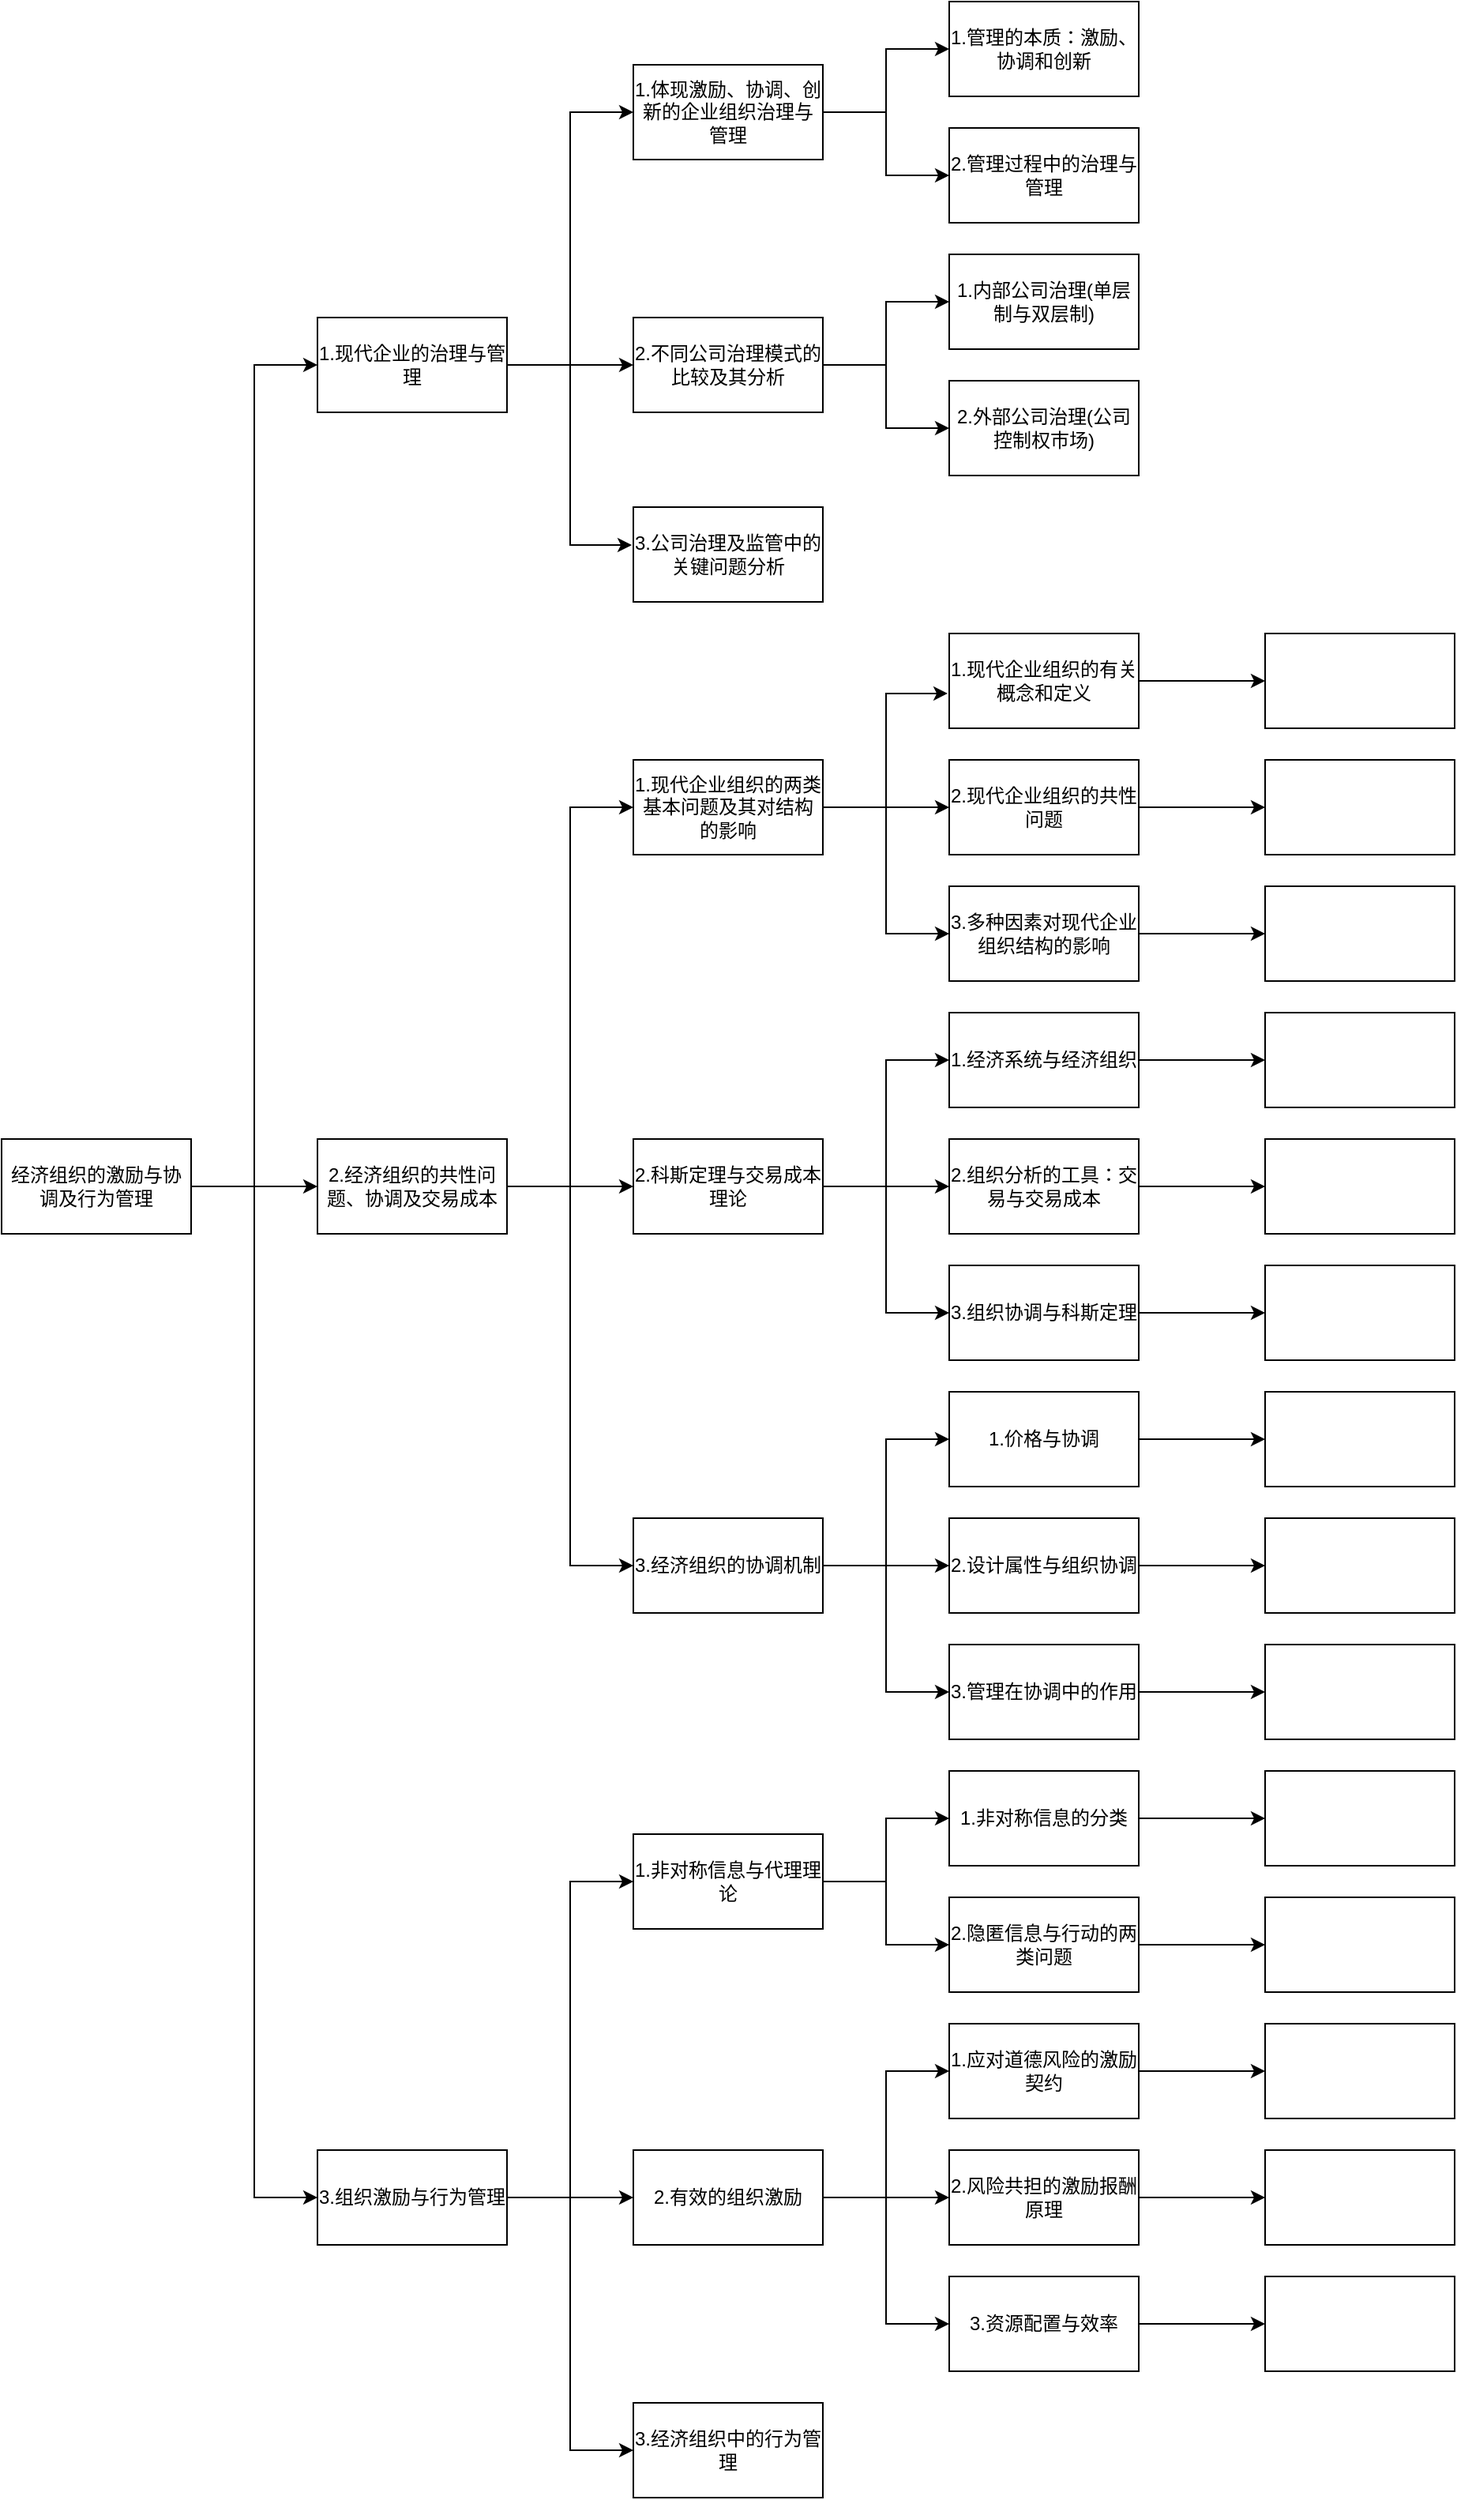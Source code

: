 <mxfile version="22.1.11" type="device">
  <diagram name="第 1 页" id="JSEcgm0eD28KysyjOBzH">
    <mxGraphModel dx="954" dy="589" grid="1" gridSize="10" guides="1" tooltips="1" connect="1" arrows="1" fold="1" page="1" pageScale="1" pageWidth="827" pageHeight="1169" math="0" shadow="0">
      <root>
        <mxCell id="0" />
        <mxCell id="1" parent="0" />
        <mxCell id="j2N2jXN-DaJN0KaIv5jV-7" style="edgeStyle=orthogonalEdgeStyle;rounded=0;orthogonalLoop=1;jettySize=auto;html=1;entryX=0;entryY=0.5;entryDx=0;entryDy=0;" parent="1" source="j2N2jXN-DaJN0KaIv5jV-1" target="j2N2jXN-DaJN0KaIv5jV-4" edge="1">
          <mxGeometry relative="1" as="geometry" />
        </mxCell>
        <mxCell id="j2N2jXN-DaJN0KaIv5jV-8" style="edgeStyle=orthogonalEdgeStyle;rounded=0;orthogonalLoop=1;jettySize=auto;html=1;entryX=0;entryY=0.5;entryDx=0;entryDy=0;" parent="1" source="j2N2jXN-DaJN0KaIv5jV-1" target="j2N2jXN-DaJN0KaIv5jV-3" edge="1">
          <mxGeometry relative="1" as="geometry" />
        </mxCell>
        <mxCell id="j2N2jXN-DaJN0KaIv5jV-9" style="edgeStyle=orthogonalEdgeStyle;rounded=0;orthogonalLoop=1;jettySize=auto;html=1;entryX=0;entryY=0.5;entryDx=0;entryDy=0;" parent="1" source="j2N2jXN-DaJN0KaIv5jV-1" target="j2N2jXN-DaJN0KaIv5jV-2" edge="1">
          <mxGeometry relative="1" as="geometry" />
        </mxCell>
        <mxCell id="j2N2jXN-DaJN0KaIv5jV-1" value="经济组织的激励与协调及行为管理" style="rounded=0;whiteSpace=wrap;html=1;" parent="1" vertex="1">
          <mxGeometry x="40" y="800" width="120" height="60" as="geometry" />
        </mxCell>
        <mxCell id="j2N2jXN-DaJN0KaIv5jV-32" value="" style="edgeStyle=orthogonalEdgeStyle;rounded=0;orthogonalLoop=1;jettySize=auto;html=1;entryX=0;entryY=0.5;entryDx=0;entryDy=0;" parent="1" source="j2N2jXN-DaJN0KaIv5jV-2" target="j2N2jXN-DaJN0KaIv5jV-31" edge="1">
          <mxGeometry relative="1" as="geometry" />
        </mxCell>
        <mxCell id="j2N2jXN-DaJN0KaIv5jV-35" style="edgeStyle=orthogonalEdgeStyle;rounded=0;orthogonalLoop=1;jettySize=auto;html=1;entryX=0;entryY=0.5;entryDx=0;entryDy=0;" parent="1" source="j2N2jXN-DaJN0KaIv5jV-2" target="j2N2jXN-DaJN0KaIv5jV-33" edge="1">
          <mxGeometry relative="1" as="geometry" />
        </mxCell>
        <mxCell id="j2N2jXN-DaJN0KaIv5jV-36" style="edgeStyle=orthogonalEdgeStyle;rounded=0;orthogonalLoop=1;jettySize=auto;html=1;entryX=0;entryY=0.5;entryDx=0;entryDy=0;" parent="1" source="j2N2jXN-DaJN0KaIv5jV-2" target="j2N2jXN-DaJN0KaIv5jV-34" edge="1">
          <mxGeometry relative="1" as="geometry" />
        </mxCell>
        <mxCell id="j2N2jXN-DaJN0KaIv5jV-2" value="3.组织激励与行为管理" style="rounded=0;whiteSpace=wrap;html=1;" parent="1" vertex="1">
          <mxGeometry x="240" y="1440" width="120" height="60" as="geometry" />
        </mxCell>
        <mxCell id="j2N2jXN-DaJN0KaIv5jV-22" value="" style="edgeStyle=orthogonalEdgeStyle;rounded=0;orthogonalLoop=1;jettySize=auto;html=1;entryX=0;entryY=0.5;entryDx=0;entryDy=0;" parent="1" source="j2N2jXN-DaJN0KaIv5jV-3" target="j2N2jXN-DaJN0KaIv5jV-21" edge="1">
          <mxGeometry relative="1" as="geometry" />
        </mxCell>
        <mxCell id="j2N2jXN-DaJN0KaIv5jV-25" style="edgeStyle=orthogonalEdgeStyle;rounded=0;orthogonalLoop=1;jettySize=auto;html=1;entryX=0;entryY=0.5;entryDx=0;entryDy=0;" parent="1" source="j2N2jXN-DaJN0KaIv5jV-3" target="j2N2jXN-DaJN0KaIv5jV-23" edge="1">
          <mxGeometry relative="1" as="geometry" />
        </mxCell>
        <mxCell id="j2N2jXN-DaJN0KaIv5jV-26" style="edgeStyle=orthogonalEdgeStyle;rounded=0;orthogonalLoop=1;jettySize=auto;html=1;entryX=0;entryY=0.5;entryDx=0;entryDy=0;" parent="1" source="j2N2jXN-DaJN0KaIv5jV-3" target="j2N2jXN-DaJN0KaIv5jV-24" edge="1">
          <mxGeometry relative="1" as="geometry" />
        </mxCell>
        <mxCell id="j2N2jXN-DaJN0KaIv5jV-3" value="2.经济组织的共性问题、协调及交易成本" style="rounded=0;whiteSpace=wrap;html=1;" parent="1" vertex="1">
          <mxGeometry x="240" y="800" width="120" height="60" as="geometry" />
        </mxCell>
        <mxCell id="j2N2jXN-DaJN0KaIv5jV-13" value="" style="edgeStyle=orthogonalEdgeStyle;rounded=0;orthogonalLoop=1;jettySize=auto;html=1;entryX=0;entryY=0.5;entryDx=0;entryDy=0;" parent="1" source="j2N2jXN-DaJN0KaIv5jV-4" target="j2N2jXN-DaJN0KaIv5jV-11" edge="1">
          <mxGeometry relative="1" as="geometry" />
        </mxCell>
        <mxCell id="j2N2jXN-DaJN0KaIv5jV-17" style="edgeStyle=orthogonalEdgeStyle;rounded=0;orthogonalLoop=1;jettySize=auto;html=1;entryX=0;entryY=0.5;entryDx=0;entryDy=0;" parent="1" source="j2N2jXN-DaJN0KaIv5jV-4" target="j2N2jXN-DaJN0KaIv5jV-15" edge="1">
          <mxGeometry relative="1" as="geometry" />
        </mxCell>
        <mxCell id="j2N2jXN-DaJN0KaIv5jV-18" style="edgeStyle=orthogonalEdgeStyle;rounded=0;orthogonalLoop=1;jettySize=auto;html=1;entryX=-0.008;entryY=0.4;entryDx=0;entryDy=0;entryPerimeter=0;" parent="1" source="j2N2jXN-DaJN0KaIv5jV-4" target="j2N2jXN-DaJN0KaIv5jV-14" edge="1">
          <mxGeometry relative="1" as="geometry" />
        </mxCell>
        <mxCell id="j2N2jXN-DaJN0KaIv5jV-4" value="1.现代企业的治理与管理" style="rounded=0;whiteSpace=wrap;html=1;" parent="1" vertex="1">
          <mxGeometry x="240" y="280" width="120" height="60" as="geometry" />
        </mxCell>
        <mxCell id="j2N2jXN-DaJN0KaIv5jV-20" value="" style="edgeStyle=orthogonalEdgeStyle;rounded=0;orthogonalLoop=1;jettySize=auto;html=1;" parent="1" source="j2N2jXN-DaJN0KaIv5jV-11" target="j2N2jXN-DaJN0KaIv5jV-19" edge="1">
          <mxGeometry relative="1" as="geometry" />
        </mxCell>
        <mxCell id="n-bE3N2WUdQPgE2fsLaj-2" style="edgeStyle=orthogonalEdgeStyle;rounded=0;orthogonalLoop=1;jettySize=auto;html=1;entryX=0;entryY=0.5;entryDx=0;entryDy=0;" parent="1" source="j2N2jXN-DaJN0KaIv5jV-11" target="n-bE3N2WUdQPgE2fsLaj-1" edge="1">
          <mxGeometry relative="1" as="geometry" />
        </mxCell>
        <mxCell id="j2N2jXN-DaJN0KaIv5jV-11" value="&lt;div&gt;1.体现激励、协调、创新的企业组织治理与管理&lt;/div&gt;" style="rounded=0;whiteSpace=wrap;html=1;" parent="1" vertex="1">
          <mxGeometry x="440" y="120" width="120" height="60" as="geometry" />
        </mxCell>
        <mxCell id="j2N2jXN-DaJN0KaIv5jV-14" value="3.公司治理及监管中的关键问题分析" style="rounded=0;whiteSpace=wrap;html=1;" parent="1" vertex="1">
          <mxGeometry x="440" y="400" width="120" height="60" as="geometry" />
        </mxCell>
        <mxCell id="n-bE3N2WUdQPgE2fsLaj-4" value="" style="edgeStyle=orthogonalEdgeStyle;rounded=0;orthogonalLoop=1;jettySize=auto;html=1;" parent="1" source="j2N2jXN-DaJN0KaIv5jV-15" target="n-bE3N2WUdQPgE2fsLaj-3" edge="1">
          <mxGeometry relative="1" as="geometry" />
        </mxCell>
        <mxCell id="n-bE3N2WUdQPgE2fsLaj-6" style="edgeStyle=orthogonalEdgeStyle;rounded=0;orthogonalLoop=1;jettySize=auto;html=1;entryX=0;entryY=0.5;entryDx=0;entryDy=0;" parent="1" source="j2N2jXN-DaJN0KaIv5jV-15" target="n-bE3N2WUdQPgE2fsLaj-5" edge="1">
          <mxGeometry relative="1" as="geometry" />
        </mxCell>
        <mxCell id="j2N2jXN-DaJN0KaIv5jV-15" value="2.不同公司治理模式的比较及其分析" style="rounded=0;whiteSpace=wrap;html=1;" parent="1" vertex="1">
          <mxGeometry x="440" y="280" width="120" height="60" as="geometry" />
        </mxCell>
        <mxCell id="j2N2jXN-DaJN0KaIv5jV-19" value="&lt;div&gt;1.管理的本质：激励、协调和创新&lt;/div&gt;" style="rounded=0;whiteSpace=wrap;html=1;" parent="1" vertex="1">
          <mxGeometry x="640" y="80" width="120" height="60" as="geometry" />
        </mxCell>
        <mxCell id="j2N2jXN-DaJN0KaIv5jV-28" value="" style="edgeStyle=orthogonalEdgeStyle;rounded=0;orthogonalLoop=1;jettySize=auto;html=1;entryX=-0.008;entryY=0.633;entryDx=0;entryDy=0;entryPerimeter=0;" parent="1" source="j2N2jXN-DaJN0KaIv5jV-21" target="j2N2jXN-DaJN0KaIv5jV-27" edge="1">
          <mxGeometry relative="1" as="geometry" />
        </mxCell>
        <mxCell id="n-bE3N2WUdQPgE2fsLaj-9" style="edgeStyle=orthogonalEdgeStyle;rounded=0;orthogonalLoop=1;jettySize=auto;html=1;entryX=0;entryY=0.5;entryDx=0;entryDy=0;" parent="1" source="j2N2jXN-DaJN0KaIv5jV-21" target="n-bE3N2WUdQPgE2fsLaj-8" edge="1">
          <mxGeometry relative="1" as="geometry" />
        </mxCell>
        <mxCell id="n-bE3N2WUdQPgE2fsLaj-10" style="edgeStyle=orthogonalEdgeStyle;rounded=0;orthogonalLoop=1;jettySize=auto;html=1;entryX=0;entryY=0.5;entryDx=0;entryDy=0;" parent="1" source="j2N2jXN-DaJN0KaIv5jV-21" target="n-bE3N2WUdQPgE2fsLaj-7" edge="1">
          <mxGeometry relative="1" as="geometry" />
        </mxCell>
        <mxCell id="j2N2jXN-DaJN0KaIv5jV-21" value="1.现代企业组织的两类基本问题及其对结构的影响" style="rounded=0;whiteSpace=wrap;html=1;" parent="1" vertex="1">
          <mxGeometry x="440" y="560" width="120" height="60" as="geometry" />
        </mxCell>
        <mxCell id="n-bE3N2WUdQPgE2fsLaj-18" value="" style="edgeStyle=orthogonalEdgeStyle;rounded=0;orthogonalLoop=1;jettySize=auto;html=1;entryX=0;entryY=0.5;entryDx=0;entryDy=0;" parent="1" source="j2N2jXN-DaJN0KaIv5jV-23" target="n-bE3N2WUdQPgE2fsLaj-17" edge="1">
          <mxGeometry relative="1" as="geometry" />
        </mxCell>
        <mxCell id="n-bE3N2WUdQPgE2fsLaj-21" style="edgeStyle=orthogonalEdgeStyle;rounded=0;orthogonalLoop=1;jettySize=auto;html=1;entryX=0;entryY=0.5;entryDx=0;entryDy=0;" parent="1" source="j2N2jXN-DaJN0KaIv5jV-23" target="n-bE3N2WUdQPgE2fsLaj-19" edge="1">
          <mxGeometry relative="1" as="geometry" />
        </mxCell>
        <mxCell id="n-bE3N2WUdQPgE2fsLaj-22" style="edgeStyle=orthogonalEdgeStyle;rounded=0;orthogonalLoop=1;jettySize=auto;html=1;entryX=0;entryY=0.5;entryDx=0;entryDy=0;" parent="1" source="j2N2jXN-DaJN0KaIv5jV-23" target="n-bE3N2WUdQPgE2fsLaj-20" edge="1">
          <mxGeometry relative="1" as="geometry" />
        </mxCell>
        <mxCell id="j2N2jXN-DaJN0KaIv5jV-23" value="2.科斯定理与交易成本理论" style="rounded=0;whiteSpace=wrap;html=1;" parent="1" vertex="1">
          <mxGeometry x="440" y="800" width="120" height="60" as="geometry" />
        </mxCell>
        <mxCell id="j2N2jXN-DaJN0KaIv5jV-30" value="" style="edgeStyle=orthogonalEdgeStyle;rounded=0;orthogonalLoop=1;jettySize=auto;html=1;entryX=0;entryY=0.5;entryDx=0;entryDy=0;" parent="1" source="j2N2jXN-DaJN0KaIv5jV-24" target="j2N2jXN-DaJN0KaIv5jV-29" edge="1">
          <mxGeometry relative="1" as="geometry" />
        </mxCell>
        <mxCell id="n-bE3N2WUdQPgE2fsLaj-31" style="edgeStyle=orthogonalEdgeStyle;rounded=0;orthogonalLoop=1;jettySize=auto;html=1;" parent="1" source="j2N2jXN-DaJN0KaIv5jV-24" target="n-bE3N2WUdQPgE2fsLaj-29" edge="1">
          <mxGeometry relative="1" as="geometry" />
        </mxCell>
        <mxCell id="n-bE3N2WUdQPgE2fsLaj-32" style="edgeStyle=orthogonalEdgeStyle;rounded=0;orthogonalLoop=1;jettySize=auto;html=1;entryX=0;entryY=0.5;entryDx=0;entryDy=0;" parent="1" source="j2N2jXN-DaJN0KaIv5jV-24" target="n-bE3N2WUdQPgE2fsLaj-30" edge="1">
          <mxGeometry relative="1" as="geometry" />
        </mxCell>
        <mxCell id="j2N2jXN-DaJN0KaIv5jV-24" value="3.经济组织的协调机制" style="rounded=0;whiteSpace=wrap;html=1;" parent="1" vertex="1">
          <mxGeometry x="440" y="1040" width="120" height="60" as="geometry" />
        </mxCell>
        <mxCell id="n-bE3N2WUdQPgE2fsLaj-12" value="" style="edgeStyle=orthogonalEdgeStyle;rounded=0;orthogonalLoop=1;jettySize=auto;html=1;" parent="1" source="j2N2jXN-DaJN0KaIv5jV-27" target="n-bE3N2WUdQPgE2fsLaj-11" edge="1">
          <mxGeometry relative="1" as="geometry" />
        </mxCell>
        <mxCell id="j2N2jXN-DaJN0KaIv5jV-27" value="1.现代企业组织的有关概念和定义" style="rounded=0;whiteSpace=wrap;html=1;" parent="1" vertex="1">
          <mxGeometry x="640" y="480" width="120" height="60" as="geometry" />
        </mxCell>
        <mxCell id="n-bE3N2WUdQPgE2fsLaj-34" value="" style="edgeStyle=orthogonalEdgeStyle;rounded=0;orthogonalLoop=1;jettySize=auto;html=1;" parent="1" source="j2N2jXN-DaJN0KaIv5jV-29" target="n-bE3N2WUdQPgE2fsLaj-33" edge="1">
          <mxGeometry relative="1" as="geometry" />
        </mxCell>
        <mxCell id="j2N2jXN-DaJN0KaIv5jV-29" value="1.价格与协调" style="rounded=0;whiteSpace=wrap;html=1;" parent="1" vertex="1">
          <mxGeometry x="640" y="960" width="120" height="60" as="geometry" />
        </mxCell>
        <mxCell id="n-bE3N2WUdQPgE2fsLaj-40" value="" style="edgeStyle=orthogonalEdgeStyle;rounded=0;orthogonalLoop=1;jettySize=auto;html=1;" parent="1" source="j2N2jXN-DaJN0KaIv5jV-31" target="n-bE3N2WUdQPgE2fsLaj-39" edge="1">
          <mxGeometry relative="1" as="geometry" />
        </mxCell>
        <mxCell id="n-bE3N2WUdQPgE2fsLaj-42" style="edgeStyle=orthogonalEdgeStyle;rounded=0;orthogonalLoop=1;jettySize=auto;html=1;" parent="1" source="j2N2jXN-DaJN0KaIv5jV-31" target="n-bE3N2WUdQPgE2fsLaj-41" edge="1">
          <mxGeometry relative="1" as="geometry" />
        </mxCell>
        <mxCell id="j2N2jXN-DaJN0KaIv5jV-31" value="1.非对称信息与代理理论" style="rounded=0;whiteSpace=wrap;html=1;" parent="1" vertex="1">
          <mxGeometry x="440" y="1240" width="120" height="60" as="geometry" />
        </mxCell>
        <mxCell id="j2N2jXN-DaJN0KaIv5jV-38" value="" style="edgeStyle=orthogonalEdgeStyle;rounded=0;orthogonalLoop=1;jettySize=auto;html=1;entryX=0;entryY=0.5;entryDx=0;entryDy=0;" parent="1" source="j2N2jXN-DaJN0KaIv5jV-33" target="j2N2jXN-DaJN0KaIv5jV-37" edge="1">
          <mxGeometry relative="1" as="geometry" />
        </mxCell>
        <mxCell id="n-bE3N2WUdQPgE2fsLaj-45" style="edgeStyle=orthogonalEdgeStyle;rounded=0;orthogonalLoop=1;jettySize=auto;html=1;" parent="1" source="j2N2jXN-DaJN0KaIv5jV-33" target="n-bE3N2WUdQPgE2fsLaj-44" edge="1">
          <mxGeometry relative="1" as="geometry" />
        </mxCell>
        <mxCell id="n-bE3N2WUdQPgE2fsLaj-46" style="edgeStyle=orthogonalEdgeStyle;rounded=0;orthogonalLoop=1;jettySize=auto;html=1;entryX=0;entryY=0.5;entryDx=0;entryDy=0;" parent="1" source="j2N2jXN-DaJN0KaIv5jV-33" target="n-bE3N2WUdQPgE2fsLaj-43" edge="1">
          <mxGeometry relative="1" as="geometry" />
        </mxCell>
        <mxCell id="j2N2jXN-DaJN0KaIv5jV-33" value="2.有效的组织激励" style="rounded=0;whiteSpace=wrap;html=1;" parent="1" vertex="1">
          <mxGeometry x="440" y="1440" width="120" height="60" as="geometry" />
        </mxCell>
        <mxCell id="j2N2jXN-DaJN0KaIv5jV-34" value="3.经济组织中的行为管理" style="rounded=0;whiteSpace=wrap;html=1;" parent="1" vertex="1">
          <mxGeometry x="440" y="1600" width="120" height="60" as="geometry" />
        </mxCell>
        <mxCell id="n-bE3N2WUdQPgE2fsLaj-48" value="" style="edgeStyle=orthogonalEdgeStyle;rounded=0;orthogonalLoop=1;jettySize=auto;html=1;" parent="1" source="j2N2jXN-DaJN0KaIv5jV-37" target="n-bE3N2WUdQPgE2fsLaj-47" edge="1">
          <mxGeometry relative="1" as="geometry" />
        </mxCell>
        <mxCell id="j2N2jXN-DaJN0KaIv5jV-37" value="1.应对道德风险的激励契约" style="rounded=0;whiteSpace=wrap;html=1;" parent="1" vertex="1">
          <mxGeometry x="640" y="1360" width="120" height="60" as="geometry" />
        </mxCell>
        <mxCell id="n-bE3N2WUdQPgE2fsLaj-1" value="&lt;div&gt;&lt;span style=&quot;background-color: initial;&quot;&gt;2.管理过程中的治理与管理&lt;/span&gt;&lt;/div&gt;" style="rounded=0;whiteSpace=wrap;html=1;" parent="1" vertex="1">
          <mxGeometry x="640" y="160" width="120" height="60" as="geometry" />
        </mxCell>
        <mxCell id="n-bE3N2WUdQPgE2fsLaj-3" value="1.内部公司治理(单层制与双层制)" style="rounded=0;whiteSpace=wrap;html=1;" parent="1" vertex="1">
          <mxGeometry x="640" y="240" width="120" height="60" as="geometry" />
        </mxCell>
        <mxCell id="n-bE3N2WUdQPgE2fsLaj-5" value="2.外部公司治理(公司控制权市场)" style="rounded=0;whiteSpace=wrap;html=1;" parent="1" vertex="1">
          <mxGeometry x="640" y="320" width="120" height="60" as="geometry" />
        </mxCell>
        <mxCell id="n-bE3N2WUdQPgE2fsLaj-16" value="" style="edgeStyle=orthogonalEdgeStyle;rounded=0;orthogonalLoop=1;jettySize=auto;html=1;" parent="1" source="n-bE3N2WUdQPgE2fsLaj-7" target="n-bE3N2WUdQPgE2fsLaj-15" edge="1">
          <mxGeometry relative="1" as="geometry" />
        </mxCell>
        <mxCell id="n-bE3N2WUdQPgE2fsLaj-7" value="3.多种因素对现代企业组织结构的影响" style="rounded=0;whiteSpace=wrap;html=1;" parent="1" vertex="1">
          <mxGeometry x="640" y="640" width="120" height="60" as="geometry" />
        </mxCell>
        <mxCell id="n-bE3N2WUdQPgE2fsLaj-14" value="" style="edgeStyle=orthogonalEdgeStyle;rounded=0;orthogonalLoop=1;jettySize=auto;html=1;" parent="1" source="n-bE3N2WUdQPgE2fsLaj-8" target="n-bE3N2WUdQPgE2fsLaj-13" edge="1">
          <mxGeometry relative="1" as="geometry" />
        </mxCell>
        <mxCell id="n-bE3N2WUdQPgE2fsLaj-8" value="2.现代企业组织的共性问题" style="rounded=0;whiteSpace=wrap;html=1;" parent="1" vertex="1">
          <mxGeometry x="640" y="560" width="120" height="60" as="geometry" />
        </mxCell>
        <mxCell id="n-bE3N2WUdQPgE2fsLaj-11" value="" style="whiteSpace=wrap;html=1;rounded=0;" parent="1" vertex="1">
          <mxGeometry x="840" y="480" width="120" height="60" as="geometry" />
        </mxCell>
        <mxCell id="n-bE3N2WUdQPgE2fsLaj-13" value="" style="whiteSpace=wrap;html=1;rounded=0;" parent="1" vertex="1">
          <mxGeometry x="840" y="560" width="120" height="60" as="geometry" />
        </mxCell>
        <mxCell id="n-bE3N2WUdQPgE2fsLaj-15" value="" style="whiteSpace=wrap;html=1;rounded=0;" parent="1" vertex="1">
          <mxGeometry x="840" y="640" width="120" height="60" as="geometry" />
        </mxCell>
        <mxCell id="n-bE3N2WUdQPgE2fsLaj-24" value="" style="edgeStyle=orthogonalEdgeStyle;rounded=0;orthogonalLoop=1;jettySize=auto;html=1;" parent="1" source="n-bE3N2WUdQPgE2fsLaj-17" target="n-bE3N2WUdQPgE2fsLaj-23" edge="1">
          <mxGeometry relative="1" as="geometry" />
        </mxCell>
        <mxCell id="n-bE3N2WUdQPgE2fsLaj-17" value="1.经济系统与经济组织" style="rounded=0;whiteSpace=wrap;html=1;" parent="1" vertex="1">
          <mxGeometry x="640" y="720" width="120" height="60" as="geometry" />
        </mxCell>
        <mxCell id="n-bE3N2WUdQPgE2fsLaj-26" value="" style="edgeStyle=orthogonalEdgeStyle;rounded=0;orthogonalLoop=1;jettySize=auto;html=1;" parent="1" source="n-bE3N2WUdQPgE2fsLaj-19" target="n-bE3N2WUdQPgE2fsLaj-25" edge="1">
          <mxGeometry relative="1" as="geometry" />
        </mxCell>
        <mxCell id="n-bE3N2WUdQPgE2fsLaj-19" value="2.组织分析的工具：交易与交易成本" style="rounded=0;whiteSpace=wrap;html=1;" parent="1" vertex="1">
          <mxGeometry x="640" y="800" width="120" height="60" as="geometry" />
        </mxCell>
        <mxCell id="n-bE3N2WUdQPgE2fsLaj-28" value="" style="edgeStyle=orthogonalEdgeStyle;rounded=0;orthogonalLoop=1;jettySize=auto;html=1;" parent="1" source="n-bE3N2WUdQPgE2fsLaj-20" target="n-bE3N2WUdQPgE2fsLaj-27" edge="1">
          <mxGeometry relative="1" as="geometry" />
        </mxCell>
        <mxCell id="n-bE3N2WUdQPgE2fsLaj-20" value="3.组织协调与科斯定理" style="rounded=0;whiteSpace=wrap;html=1;" parent="1" vertex="1">
          <mxGeometry x="640" y="880" width="120" height="60" as="geometry" />
        </mxCell>
        <mxCell id="n-bE3N2WUdQPgE2fsLaj-23" value="" style="whiteSpace=wrap;html=1;rounded=0;" parent="1" vertex="1">
          <mxGeometry x="840" y="720" width="120" height="60" as="geometry" />
        </mxCell>
        <mxCell id="n-bE3N2WUdQPgE2fsLaj-25" value="" style="whiteSpace=wrap;html=1;rounded=0;" parent="1" vertex="1">
          <mxGeometry x="840" y="800" width="120" height="60" as="geometry" />
        </mxCell>
        <mxCell id="n-bE3N2WUdQPgE2fsLaj-27" value="" style="whiteSpace=wrap;html=1;rounded=0;" parent="1" vertex="1">
          <mxGeometry x="840" y="880" width="120" height="60" as="geometry" />
        </mxCell>
        <mxCell id="n-bE3N2WUdQPgE2fsLaj-36" value="" style="edgeStyle=orthogonalEdgeStyle;rounded=0;orthogonalLoop=1;jettySize=auto;html=1;" parent="1" source="n-bE3N2WUdQPgE2fsLaj-29" target="n-bE3N2WUdQPgE2fsLaj-35" edge="1">
          <mxGeometry relative="1" as="geometry" />
        </mxCell>
        <mxCell id="n-bE3N2WUdQPgE2fsLaj-29" value="2.设计属性与组织协调" style="rounded=0;whiteSpace=wrap;html=1;" parent="1" vertex="1">
          <mxGeometry x="640" y="1040" width="120" height="60" as="geometry" />
        </mxCell>
        <mxCell id="n-bE3N2WUdQPgE2fsLaj-38" value="" style="edgeStyle=orthogonalEdgeStyle;rounded=0;orthogonalLoop=1;jettySize=auto;html=1;" parent="1" source="n-bE3N2WUdQPgE2fsLaj-30" target="n-bE3N2WUdQPgE2fsLaj-37" edge="1">
          <mxGeometry relative="1" as="geometry" />
        </mxCell>
        <mxCell id="n-bE3N2WUdQPgE2fsLaj-30" value="3.管理在协调中的作用" style="rounded=0;whiteSpace=wrap;html=1;" parent="1" vertex="1">
          <mxGeometry x="640" y="1120" width="120" height="60" as="geometry" />
        </mxCell>
        <mxCell id="n-bE3N2WUdQPgE2fsLaj-33" value="" style="whiteSpace=wrap;html=1;rounded=0;" parent="1" vertex="1">
          <mxGeometry x="840" y="960" width="120" height="60" as="geometry" />
        </mxCell>
        <mxCell id="n-bE3N2WUdQPgE2fsLaj-35" value="" style="whiteSpace=wrap;html=1;rounded=0;" parent="1" vertex="1">
          <mxGeometry x="840" y="1040" width="120" height="60" as="geometry" />
        </mxCell>
        <mxCell id="n-bE3N2WUdQPgE2fsLaj-37" value="" style="whiteSpace=wrap;html=1;rounded=0;" parent="1" vertex="1">
          <mxGeometry x="840" y="1120" width="120" height="60" as="geometry" />
        </mxCell>
        <mxCell id="n-bE3N2WUdQPgE2fsLaj-54" value="" style="edgeStyle=orthogonalEdgeStyle;rounded=0;orthogonalLoop=1;jettySize=auto;html=1;" parent="1" source="n-bE3N2WUdQPgE2fsLaj-39" target="n-bE3N2WUdQPgE2fsLaj-53" edge="1">
          <mxGeometry relative="1" as="geometry" />
        </mxCell>
        <mxCell id="n-bE3N2WUdQPgE2fsLaj-39" value="1.非对称信息的分类" style="whiteSpace=wrap;html=1;rounded=0;" parent="1" vertex="1">
          <mxGeometry x="640" y="1200" width="120" height="60" as="geometry" />
        </mxCell>
        <mxCell id="n-bE3N2WUdQPgE2fsLaj-56" value="" style="edgeStyle=orthogonalEdgeStyle;rounded=0;orthogonalLoop=1;jettySize=auto;html=1;" parent="1" source="n-bE3N2WUdQPgE2fsLaj-41" target="n-bE3N2WUdQPgE2fsLaj-55" edge="1">
          <mxGeometry relative="1" as="geometry" />
        </mxCell>
        <mxCell id="n-bE3N2WUdQPgE2fsLaj-41" value="2.隐匿信息与行动的两类问题" style="whiteSpace=wrap;html=1;rounded=0;" parent="1" vertex="1">
          <mxGeometry x="640" y="1280" width="120" height="60" as="geometry" />
        </mxCell>
        <mxCell id="n-bE3N2WUdQPgE2fsLaj-52" value="" style="edgeStyle=orthogonalEdgeStyle;rounded=0;orthogonalLoop=1;jettySize=auto;html=1;" parent="1" source="n-bE3N2WUdQPgE2fsLaj-43" target="n-bE3N2WUdQPgE2fsLaj-51" edge="1">
          <mxGeometry relative="1" as="geometry" />
        </mxCell>
        <mxCell id="n-bE3N2WUdQPgE2fsLaj-43" value="3.资源配置与效率" style="rounded=0;whiteSpace=wrap;html=1;" parent="1" vertex="1">
          <mxGeometry x="640" y="1520" width="120" height="60" as="geometry" />
        </mxCell>
        <mxCell id="n-bE3N2WUdQPgE2fsLaj-50" value="" style="edgeStyle=orthogonalEdgeStyle;rounded=0;orthogonalLoop=1;jettySize=auto;html=1;" parent="1" source="n-bE3N2WUdQPgE2fsLaj-44" target="n-bE3N2WUdQPgE2fsLaj-49" edge="1">
          <mxGeometry relative="1" as="geometry" />
        </mxCell>
        <mxCell id="n-bE3N2WUdQPgE2fsLaj-44" value="2.风险共担的激励报酬原理" style="rounded=0;whiteSpace=wrap;html=1;" parent="1" vertex="1">
          <mxGeometry x="640" y="1440" width="120" height="60" as="geometry" />
        </mxCell>
        <mxCell id="n-bE3N2WUdQPgE2fsLaj-47" value="" style="whiteSpace=wrap;html=1;rounded=0;" parent="1" vertex="1">
          <mxGeometry x="840" y="1360" width="120" height="60" as="geometry" />
        </mxCell>
        <mxCell id="n-bE3N2WUdQPgE2fsLaj-49" value="" style="whiteSpace=wrap;html=1;rounded=0;" parent="1" vertex="1">
          <mxGeometry x="840" y="1440" width="120" height="60" as="geometry" />
        </mxCell>
        <mxCell id="n-bE3N2WUdQPgE2fsLaj-51" value="" style="whiteSpace=wrap;html=1;rounded=0;" parent="1" vertex="1">
          <mxGeometry x="840" y="1520" width="120" height="60" as="geometry" />
        </mxCell>
        <mxCell id="n-bE3N2WUdQPgE2fsLaj-53" value="" style="whiteSpace=wrap;html=1;rounded=0;" parent="1" vertex="1">
          <mxGeometry x="840" y="1200" width="120" height="60" as="geometry" />
        </mxCell>
        <mxCell id="n-bE3N2WUdQPgE2fsLaj-55" value="" style="whiteSpace=wrap;html=1;rounded=0;" parent="1" vertex="1">
          <mxGeometry x="840" y="1280" width="120" height="60" as="geometry" />
        </mxCell>
      </root>
    </mxGraphModel>
  </diagram>
</mxfile>
